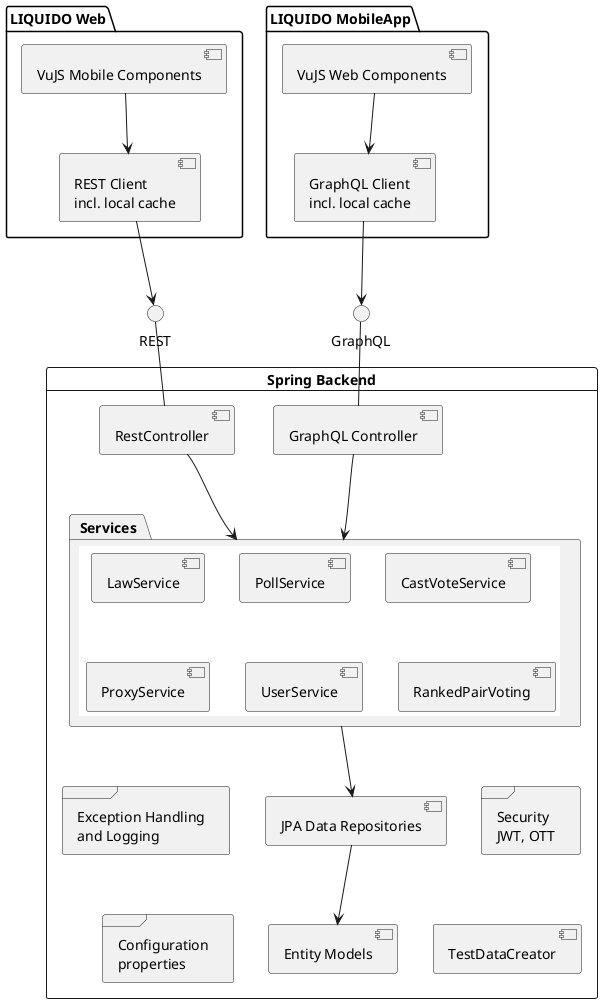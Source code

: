 @startuml
package "LIQUIDO MobileApp" {
  component GraphQLClient [
    GraphQL Client
    incl. local cache
  ]
  [VuJS Web Components] -down-> [GraphQLClient]
}

package "LIQUIDO Web" {
  component RestClient [
    REST Client
    incl. local cache
  ]
  [VuJS Mobile Components] -down-> [RestClient]
}


card "Spring Backend" {
  package Services [
    {{
    component LawService
    component PollService
    component CastVoteService
    component ProxyService
    component UserService
    component RankedPairVoting
    }}
  ]

  frame Security [
    Security
    JWT, OTT
  ]

  component "Entity Models" as Models
  component TestDataCreator
  frame "Exception Handling\nand Logging" as Exception
  frame "Configuration\nproperties" as Config

  [RestController] -down-> Services
  [GraphQL Controller] -down-> Services
  [Services] -down-> [JPA Data Repositories]
  [JPA Data Repositories] -down-> Models

}

REST -down- [RestController]
GraphQL -down- [GraphQL Controller]
[RestClient] -down-> REST
[GraphQLClient] -down-> GraphQL

'for layout only

[TestDataCreator] -[hidden]left-> Models
[Security] -[hidden]left-> [JPA Data Repositories]
Exception -[hidden]right-> [JPA Data Repositories]
Config -[hidden]right-> Models
@enduml